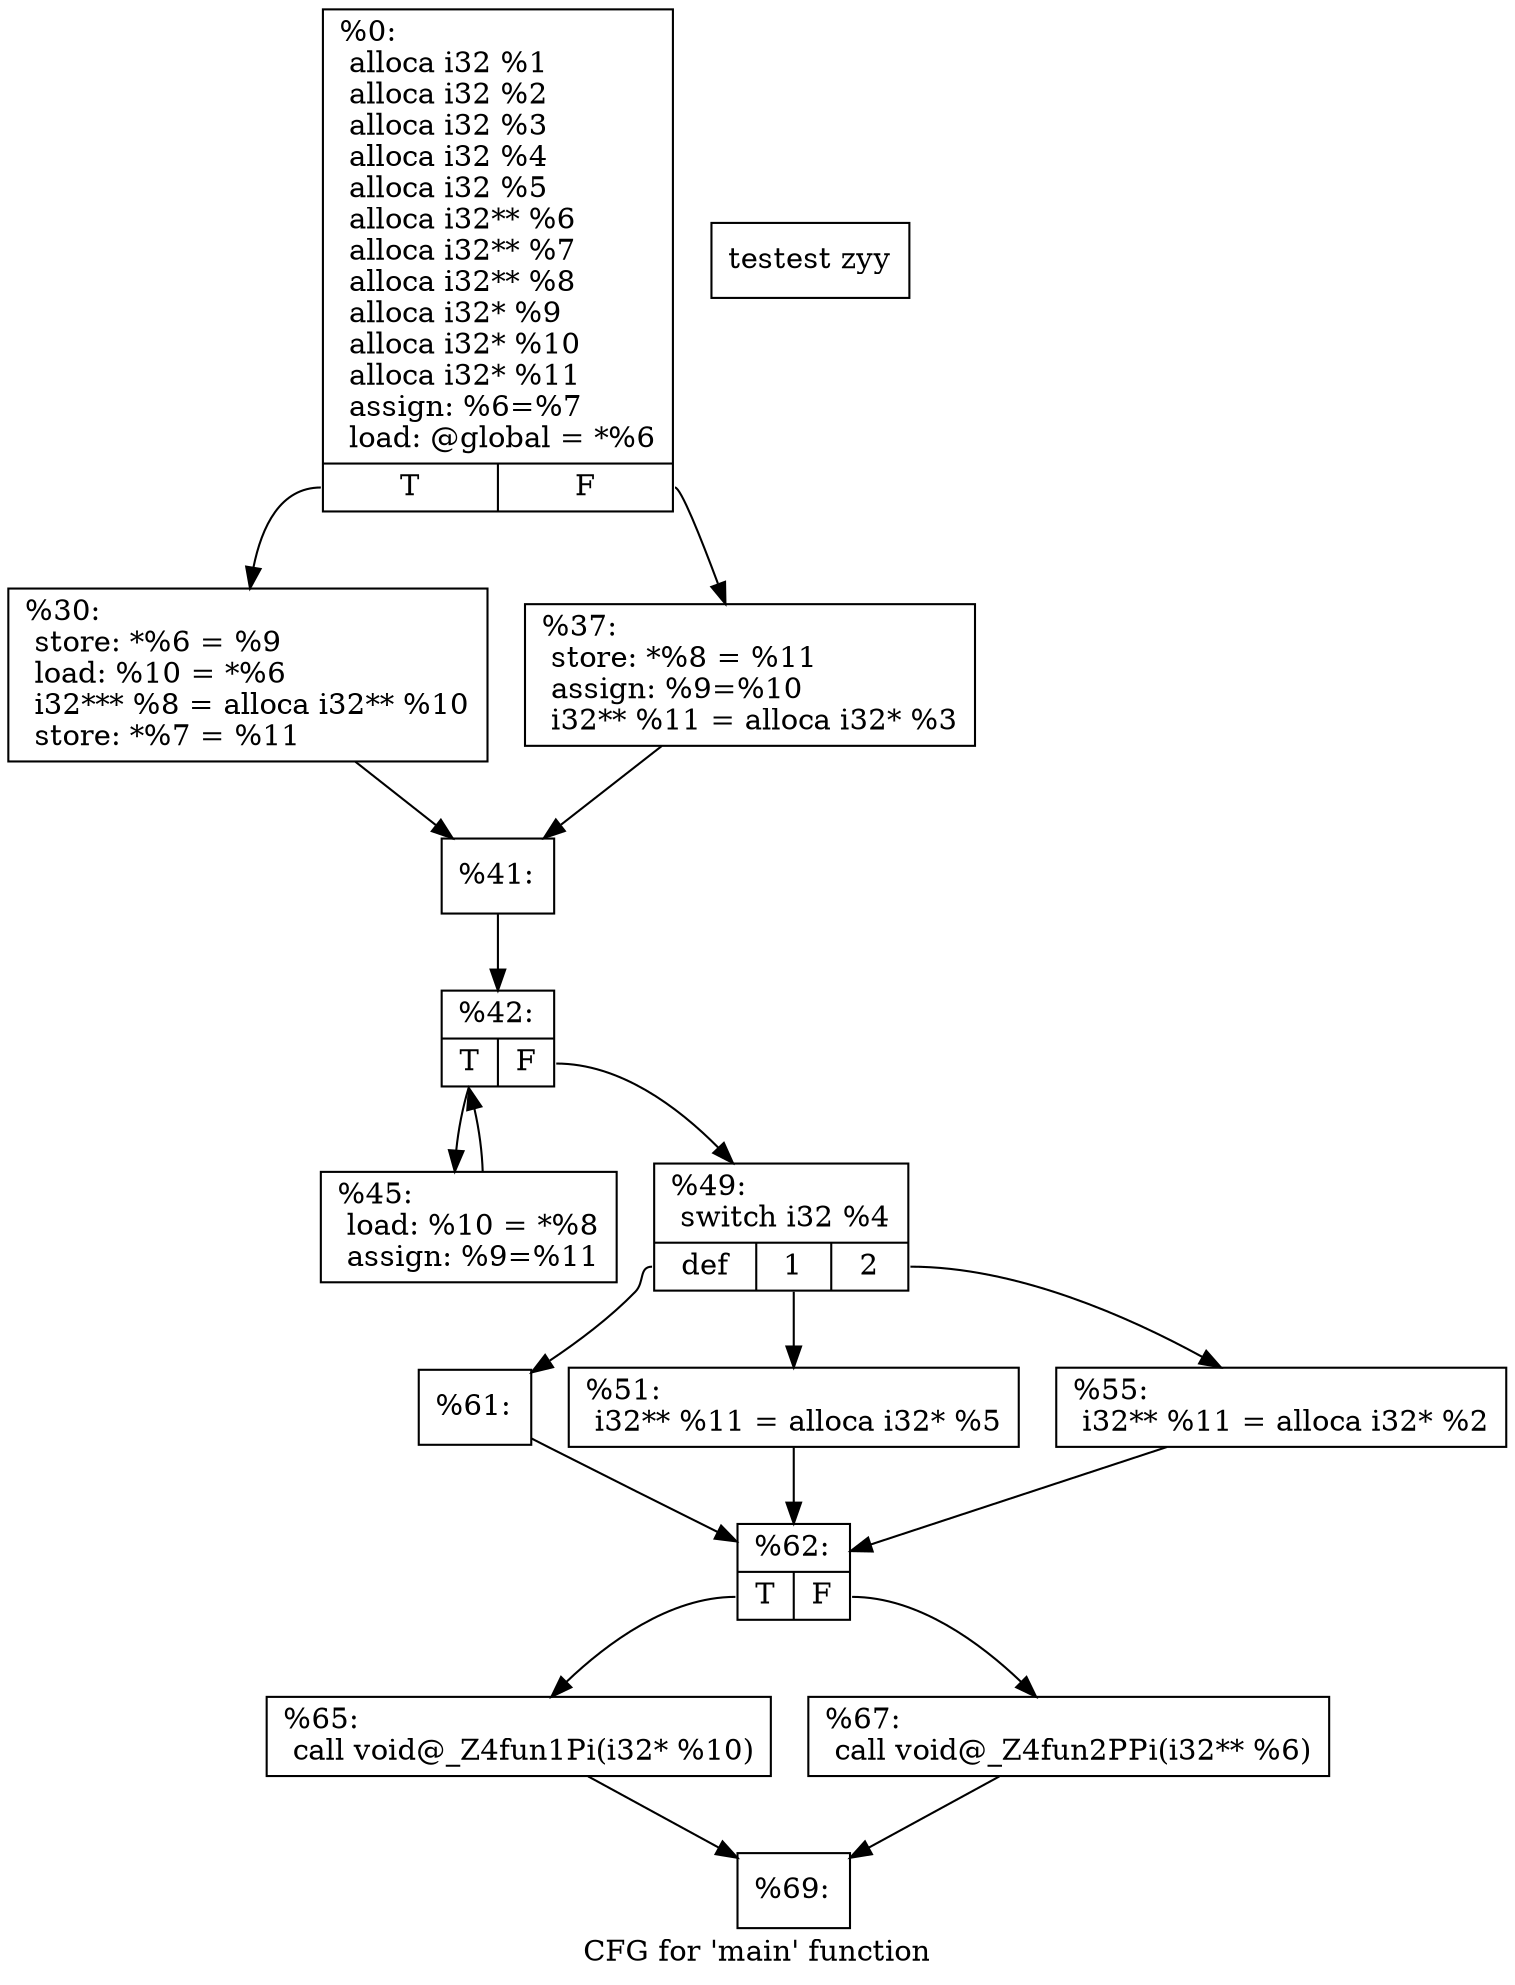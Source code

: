 digraph "CFG for 'main' function" {
	label="CFG for 'main' function";

	Node0x509fa50 [shape=record,label="{%0:\l alloca i32 %1\l alloca i32 %2\l alloca i32 %3\l alloca i32 %4\l alloca i32 %5\l alloca i32** %6\l alloca i32** %7\l alloca i32** %8\l alloca i32* %9\l alloca i32* %10\l alloca i32* %11\l assign: %6=%7\l load: @global = *%6\l |{<s0>T|<s1>F}}"];
	Node0x509fa50:s0 -> Node0x509fcb0;
	Node0x509fa50:s1 -> Node0x50a0d40;
	Node0x509fcb0 [shape=record,label="{%30:\l store: *%6 = %9\l load: %10 = *%6\l i32*** %8 = alloca i32** %10\l store: *%7 = %11\l }"];
	Node0x509fcb0 -> Node0x50a13d0;
	Node0x50a0d40 [shape=record,label="{%37:\l store: *%8 = %11\l assign: %9=%10\l i32** %11 = alloca i32* %3\l }"];
	Node0x50a0d40 -> Node0x50a13d0;
	Node0x50a13d0 [shape=record,label="{%41:\l }"];
	Node0x50a13d0 -> Node0x50a1780;
	Node0x50a1780 [shape=record,label="{%42:\l |{<s0>T|<s1>F}}"];
	Node0x50a1780:s0 -> Node0x50a1900;
	Node0x50a1780:s1 -> Node0x50a1950;
	Node0x50a1900 [shape=record,label="{%45:\l load: %10 = *%8\l assign: %9=%11\l }"];
	Node0x50a1900 -> Node0x50a1780;
	Node0x50a1950 [shape=record,label="{%49:\l switch i32 %4\l |{<s0>def|<s1>1|<s2>2}}"];
	Node0x50a1950:s0 -> Node0x50a1d10;
	Node0x50a1950:s1 -> Node0x50a1d60;
	Node0x50a1950:s2 -> Node0x50a1db0;
	Node0x50a1d60 [shape=record,label="{%51:\l i32** %11 = alloca i32* %5\l }"];
	Node0x50a1d60 -> Node0x50a2160;
	Node0x50a1db0 [shape=record,label="{%55:\l i32** %11 = alloca i32* %2\l }"];
	Node0x50a1db0 -> Node0x50a2160;
	Node0x50a1d10 [shape=record,label="{%61:\l }"];
	Node0x50a1d10 -> Node0x50a2160;
	Node0x50a2160 [shape=record,label="{%62:\l |{<s0>T|<s1>F}}"];
	Node0x50a2160:s0 -> Node0x50a0f20;
	Node0x50a2160:s1 -> Node0x50a0f70;
	Node0x50a0f20 [shape=record,label="{%65:\l call void@_Z4fun1Pi(i32* %10)\l }"];
	Node0x50a0f20 -> Node0x50ba500;
	Node0x50a0f70 [shape=record,label="{%67:\l call void@_Z4fun2PPi(i32** %6)\l }"];
	Node0x50a0f70 -> Node0x50ba500;
	Node0x50ba500 [shape=record,label="{%69:\l }"];

	Node1 [shape=record,label="{testest zyy\l }"];
}
